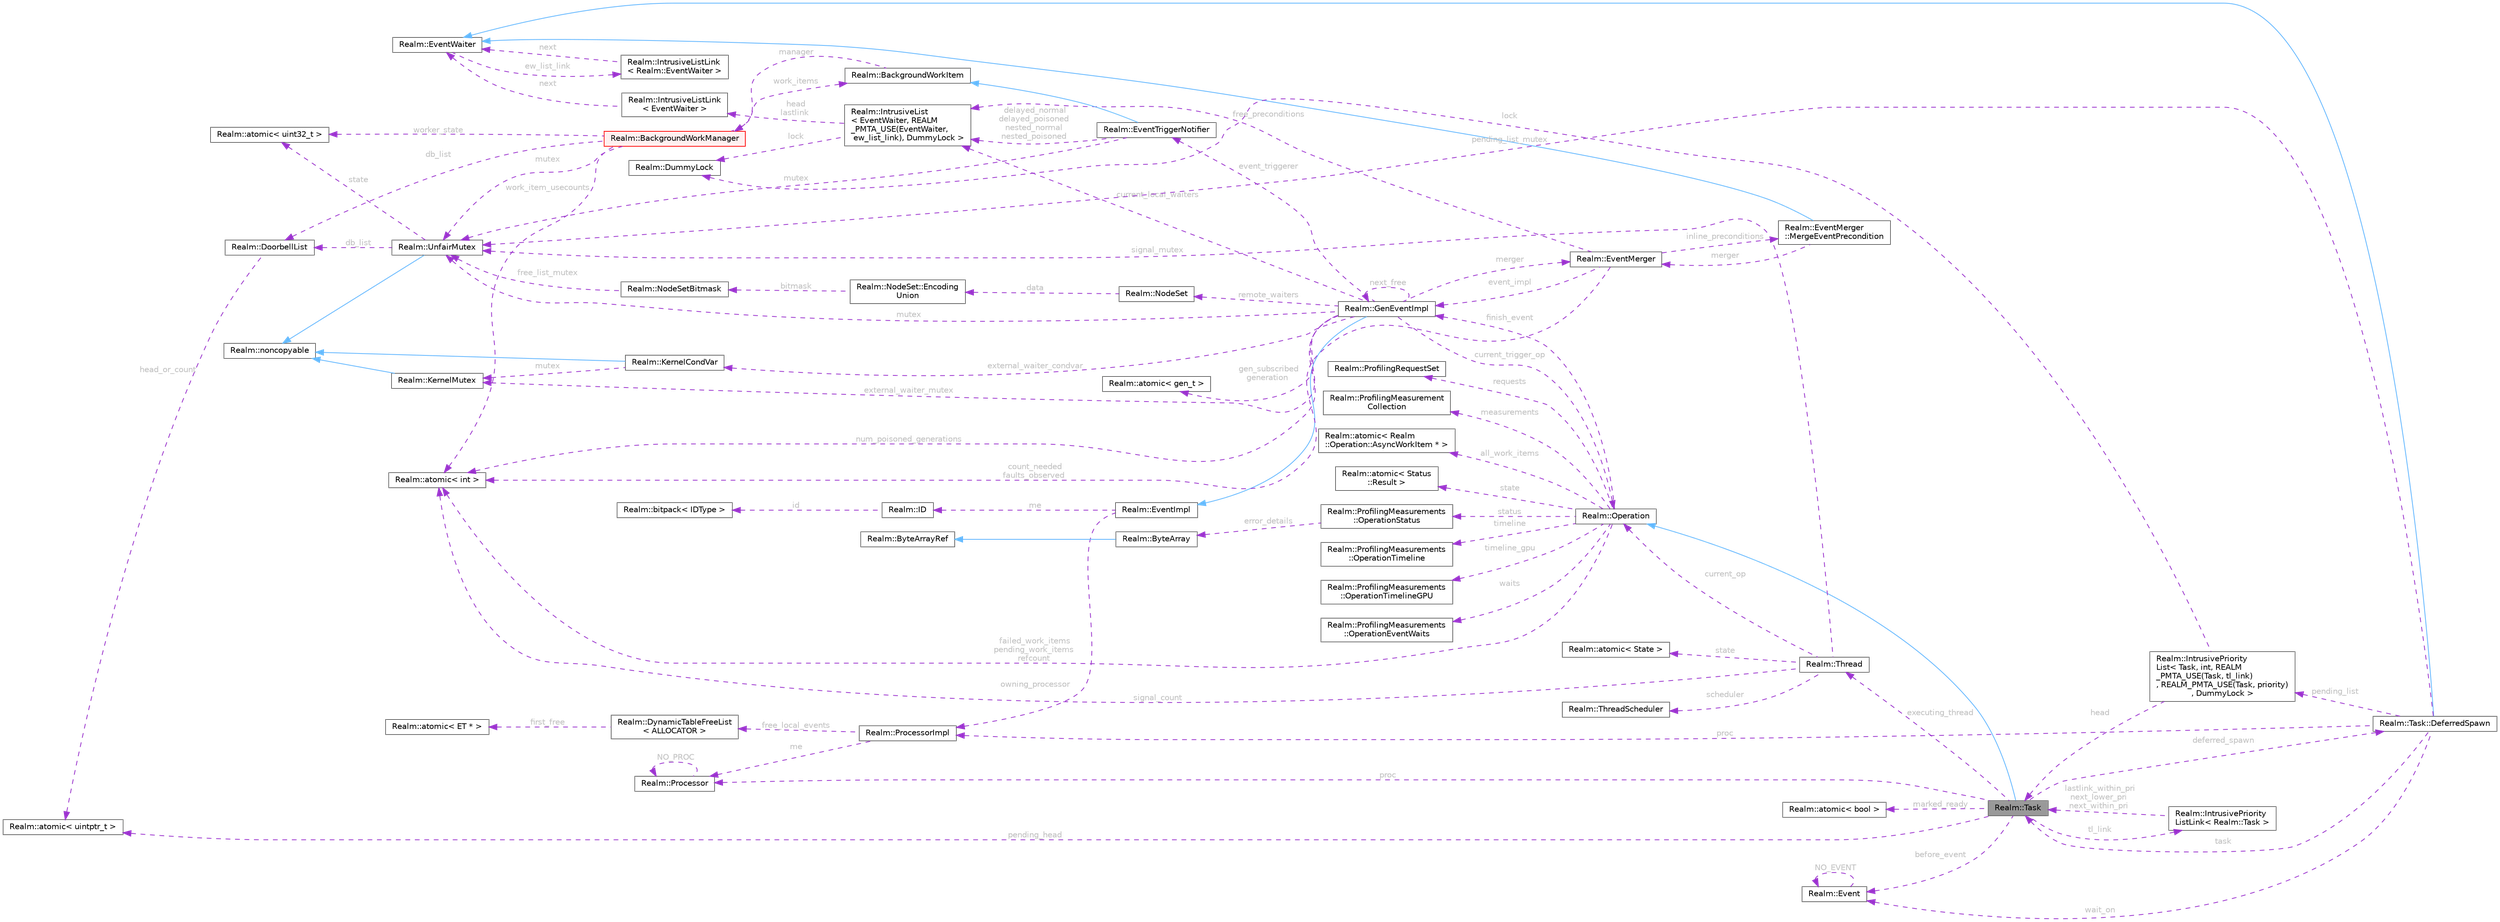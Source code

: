 digraph "Realm::Task"
{
 // LATEX_PDF_SIZE
  bgcolor="transparent";
  edge [fontname=Helvetica,fontsize=10,labelfontname=Helvetica,labelfontsize=10];
  node [fontname=Helvetica,fontsize=10,shape=box,height=0.2,width=0.4];
  rankdir="LR";
  Node1 [id="Node000001",label="Realm::Task",height=0.2,width=0.4,color="gray40", fillcolor="grey60", style="filled", fontcolor="black",tooltip=" "];
  Node2 -> Node1 [id="edge1_Node000001_Node000002",dir="back",color="steelblue1",style="solid",tooltip=" "];
  Node2 [id="Node000002",label="Realm::Operation",height=0.2,width=0.4,color="gray40", fillcolor="white", style="filled",URL="$classRealm_1_1Operation.html",tooltip=" "];
  Node3 -> Node2 [id="edge2_Node000002_Node000003",dir="back",color="darkorchid3",style="dashed",tooltip=" ",label=" finish_event",fontcolor="grey" ];
  Node3 [id="Node000003",label="Realm::GenEventImpl",height=0.2,width=0.4,color="gray40", fillcolor="white", style="filled",URL="$classRealm_1_1GenEventImpl.html",tooltip=" "];
  Node4 -> Node3 [id="edge3_Node000003_Node000004",dir="back",color="steelblue1",style="solid",tooltip=" "];
  Node4 [id="Node000004",label="Realm::EventImpl",height=0.2,width=0.4,color="gray40", fillcolor="white", style="filled",URL="$classRealm_1_1EventImpl.html",tooltip=" "];
  Node5 -> Node4 [id="edge4_Node000004_Node000005",dir="back",color="darkorchid3",style="dashed",tooltip=" ",label=" me",fontcolor="grey" ];
  Node5 [id="Node000005",label="Realm::ID",height=0.2,width=0.4,color="gray40", fillcolor="white", style="filled",URL="$classRealm_1_1ID.html",tooltip=" "];
  Node6 -> Node5 [id="edge5_Node000005_Node000006",dir="back",color="darkorchid3",style="dashed",tooltip=" ",label=" id",fontcolor="grey" ];
  Node6 [id="Node000006",label="Realm::bitpack\< IDType \>",height=0.2,width=0.4,color="gray40", fillcolor="white", style="filled",URL="$classRealm_1_1bitpack.html",tooltip=" "];
  Node7 -> Node4 [id="edge6_Node000004_Node000007",dir="back",color="darkorchid3",style="dashed",tooltip=" ",label=" owning_processor",fontcolor="grey" ];
  Node7 [id="Node000007",label="Realm::ProcessorImpl",height=0.2,width=0.4,color="gray40", fillcolor="white", style="filled",URL="$classRealm_1_1ProcessorImpl.html",tooltip=" "];
  Node8 -> Node7 [id="edge7_Node000007_Node000008",dir="back",color="darkorchid3",style="dashed",tooltip=" ",label=" free_local_events",fontcolor="grey" ];
  Node8 [id="Node000008",label="Realm::DynamicTableFreeList\l\< ALLOCATOR \>",height=0.2,width=0.4,color="gray40", fillcolor="white", style="filled",URL="$classRealm_1_1DynamicTableFreeList.html",tooltip=" "];
  Node9 -> Node8 [id="edge8_Node000008_Node000009",dir="back",color="darkorchid3",style="dashed",tooltip=" ",label=" first_free",fontcolor="grey" ];
  Node9 [id="Node000009",label="Realm::atomic\< ET * \>",height=0.2,width=0.4,color="gray40", fillcolor="white", style="filled",URL="$classRealm_1_1atomic.html",tooltip=" "];
  Node10 -> Node7 [id="edge9_Node000007_Node000010",dir="back",color="darkorchid3",style="dashed",tooltip=" ",label=" me",fontcolor="grey" ];
  Node10 [id="Node000010",label="Realm::Processor",height=0.2,width=0.4,color="gray40", fillcolor="white", style="filled",URL="$classRealm_1_1Processor.html",tooltip=" "];
  Node10 -> Node10 [id="edge10_Node000010_Node000010",dir="back",color="darkorchid3",style="dashed",tooltip=" ",label=" NO_PROC",fontcolor="grey" ];
  Node11 -> Node3 [id="edge11_Node000003_Node000011",dir="back",color="darkorchid3",style="dashed",tooltip=" ",label=" gen_subscribed\ngeneration",fontcolor="grey" ];
  Node11 [id="Node000011",label="Realm::atomic\< gen_t \>",height=0.2,width=0.4,color="gray40", fillcolor="white", style="filled",URL="$classRealm_1_1atomic.html",tooltip=" "];
  Node12 -> Node3 [id="edge12_Node000003_Node000012",dir="back",color="darkorchid3",style="dashed",tooltip=" ",label=" num_poisoned_generations",fontcolor="grey" ];
  Node12 [id="Node000012",label="Realm::atomic\< int \>",height=0.2,width=0.4,color="gray40", fillcolor="white", style="filled",URL="$classRealm_1_1atomic.html",tooltip=" "];
  Node3 -> Node3 [id="edge13_Node000003_Node000003",dir="back",color="darkorchid3",style="dashed",tooltip=" ",label=" next_free",fontcolor="grey" ];
  Node13 -> Node3 [id="edge14_Node000003_Node000013",dir="back",color="darkorchid3",style="dashed",tooltip=" ",label=" merger",fontcolor="grey" ];
  Node13 [id="Node000013",label="Realm::EventMerger",height=0.2,width=0.4,color="gray40", fillcolor="white", style="filled",URL="$classRealm_1_1EventMerger.html",tooltip=" "];
  Node3 -> Node13 [id="edge15_Node000013_Node000003",dir="back",color="darkorchid3",style="dashed",tooltip=" ",label=" event_impl",fontcolor="grey" ];
  Node12 -> Node13 [id="edge16_Node000013_Node000012",dir="back",color="darkorchid3",style="dashed",tooltip=" ",label=" count_needed\nfaults_observed",fontcolor="grey" ];
  Node14 -> Node13 [id="edge17_Node000013_Node000014",dir="back",color="darkorchid3",style="dashed",tooltip=" ",label=" inline_preconditions",fontcolor="grey" ];
  Node14 [id="Node000014",label="Realm::EventMerger\l::MergeEventPrecondition",height=0.2,width=0.4,color="gray40", fillcolor="white", style="filled",URL="$classRealm_1_1EventMerger_1_1MergeEventPrecondition.html",tooltip=" "];
  Node15 -> Node14 [id="edge18_Node000014_Node000015",dir="back",color="steelblue1",style="solid",tooltip=" "];
  Node15 [id="Node000015",label="Realm::EventWaiter",height=0.2,width=0.4,color="gray40", fillcolor="white", style="filled",URL="$classRealm_1_1EventWaiter.html",tooltip=" "];
  Node16 -> Node15 [id="edge19_Node000015_Node000016",dir="back",color="darkorchid3",style="dashed",tooltip=" ",label=" ew_list_link",fontcolor="grey" ];
  Node16 [id="Node000016",label="Realm::IntrusiveListLink\l\< Realm::EventWaiter \>",height=0.2,width=0.4,color="gray40", fillcolor="white", style="filled",URL="$structRealm_1_1IntrusiveListLink.html",tooltip=" "];
  Node15 -> Node16 [id="edge20_Node000016_Node000015",dir="back",color="darkorchid3",style="dashed",tooltip=" ",label=" next",fontcolor="grey" ];
  Node13 -> Node14 [id="edge21_Node000014_Node000013",dir="back",color="darkorchid3",style="dashed",tooltip=" ",label=" merger",fontcolor="grey" ];
  Node17 -> Node13 [id="edge22_Node000013_Node000017",dir="back",color="darkorchid3",style="dashed",tooltip=" ",label=" free_preconditions",fontcolor="grey" ];
  Node17 [id="Node000017",label="Realm::IntrusiveList\l\< EventWaiter, REALM\l_PMTA_USE(EventWaiter,\l ew_list_link), DummyLock \>",height=0.2,width=0.4,color="gray40", fillcolor="white", style="filled",URL="$classRealm_1_1IntrusiveList.html",tooltip=" "];
  Node18 -> Node17 [id="edge23_Node000017_Node000018",dir="back",color="darkorchid3",style="dashed",tooltip=" ",label=" lock",fontcolor="grey" ];
  Node18 [id="Node000018",label="Realm::DummyLock",height=0.2,width=0.4,color="gray40", fillcolor="white", style="filled",URL="$classRealm_1_1DummyLock.html",tooltip=" "];
  Node19 -> Node17 [id="edge24_Node000017_Node000019",dir="back",color="darkorchid3",style="dashed",tooltip=" ",label=" head\nlastlink",fontcolor="grey" ];
  Node19 [id="Node000019",label="Realm::IntrusiveListLink\l\< EventWaiter \>",height=0.2,width=0.4,color="gray40", fillcolor="white", style="filled",URL="$structRealm_1_1IntrusiveListLink.html",tooltip=" "];
  Node15 -> Node19 [id="edge25_Node000019_Node000015",dir="back",color="darkorchid3",style="dashed",tooltip=" ",label=" next",fontcolor="grey" ];
  Node20 -> Node3 [id="edge26_Node000003_Node000020",dir="back",color="darkorchid3",style="dashed",tooltip=" ",label=" event_triggerer",fontcolor="grey" ];
  Node20 [id="Node000020",label="Realm::EventTriggerNotifier",height=0.2,width=0.4,color="gray40", fillcolor="white", style="filled",URL="$classRealm_1_1EventTriggerNotifier.html",tooltip=" "];
  Node21 -> Node20 [id="edge27_Node000020_Node000021",dir="back",color="steelblue1",style="solid",tooltip=" "];
  Node21 [id="Node000021",label="Realm::BackgroundWorkItem",height=0.2,width=0.4,color="gray40", fillcolor="white", style="filled",URL="$classRealm_1_1BackgroundWorkItem.html",tooltip=" "];
  Node22 -> Node21 [id="edge28_Node000021_Node000022",dir="back",color="darkorchid3",style="dashed",tooltip=" ",label=" manager",fontcolor="grey" ];
  Node22 [id="Node000022",label="Realm::BackgroundWorkManager",height=0.2,width=0.4,color="red", fillcolor="#FFF0F0", style="filled",URL="$classRealm_1_1BackgroundWorkManager.html",tooltip=" "];
  Node24 -> Node22 [id="edge29_Node000022_Node000024",dir="back",color="darkorchid3",style="dashed",tooltip=" ",label=" mutex",fontcolor="grey" ];
  Node24 [id="Node000024",label="Realm::UnfairMutex",height=0.2,width=0.4,color="gray40", fillcolor="white", style="filled",URL="$classRealm_1_1UnfairMutex.html",tooltip=" "];
  Node25 -> Node24 [id="edge30_Node000024_Node000025",dir="back",color="steelblue1",style="solid",tooltip=" "];
  Node25 [id="Node000025",label="Realm::noncopyable",height=0.2,width=0.4,color="gray40", fillcolor="white", style="filled",URL="$classRealm_1_1noncopyable.html",tooltip=" "];
  Node26 -> Node24 [id="edge31_Node000024_Node000026",dir="back",color="darkorchid3",style="dashed",tooltip=" ",label=" state",fontcolor="grey" ];
  Node26 [id="Node000026",label="Realm::atomic\< uint32_t \>",height=0.2,width=0.4,color="gray40", fillcolor="white", style="filled",URL="$classRealm_1_1atomic.html",tooltip=" "];
  Node27 -> Node24 [id="edge32_Node000024_Node000027",dir="back",color="darkorchid3",style="dashed",tooltip=" ",label=" db_list",fontcolor="grey" ];
  Node27 [id="Node000027",label="Realm::DoorbellList",height=0.2,width=0.4,color="gray40", fillcolor="white", style="filled",URL="$classRealm_1_1DoorbellList.html",tooltip=" "];
  Node28 -> Node27 [id="edge33_Node000027_Node000028",dir="back",color="darkorchid3",style="dashed",tooltip=" ",label=" head_or_count",fontcolor="grey" ];
  Node28 [id="Node000028",label="Realm::atomic\< uintptr_t \>",height=0.2,width=0.4,color="gray40", fillcolor="white", style="filled",URL="$classRealm_1_1atomic.html",tooltip=" "];
  Node12 -> Node22 [id="edge34_Node000022_Node000012",dir="back",color="darkorchid3",style="dashed",tooltip=" ",label=" work_item_usecounts",fontcolor="grey" ];
  Node21 -> Node22 [id="edge35_Node000022_Node000021",dir="back",color="darkorchid3",style="dashed",tooltip=" ",label=" work_items",fontcolor="grey" ];
  Node26 -> Node22 [id="edge36_Node000022_Node000026",dir="back",color="darkorchid3",style="dashed",tooltip=" ",label=" worker_state",fontcolor="grey" ];
  Node27 -> Node22 [id="edge37_Node000022_Node000027",dir="back",color="darkorchid3",style="dashed",tooltip=" ",label=" db_list",fontcolor="grey" ];
  Node24 -> Node20 [id="edge38_Node000020_Node000024",dir="back",color="darkorchid3",style="dashed",tooltip=" ",label=" mutex",fontcolor="grey" ];
  Node17 -> Node20 [id="edge39_Node000020_Node000017",dir="back",color="darkorchid3",style="dashed",tooltip=" ",label=" delayed_normal\ndelayed_poisoned\nnested_normal\nnested_poisoned",fontcolor="grey" ];
  Node24 -> Node3 [id="edge40_Node000003_Node000024",dir="back",color="darkorchid3",style="dashed",tooltip=" ",label=" mutex",fontcolor="grey" ];
  Node2 -> Node3 [id="edge41_Node000003_Node000002",dir="back",color="darkorchid3",style="dashed",tooltip=" ",label=" current_trigger_op",fontcolor="grey" ];
  Node17 -> Node3 [id="edge42_Node000003_Node000017",dir="back",color="darkorchid3",style="dashed",tooltip=" ",label=" current_local_waiters",fontcolor="grey" ];
  Node33 -> Node3 [id="edge43_Node000003_Node000033",dir="back",color="darkorchid3",style="dashed",tooltip=" ",label=" external_waiter_mutex",fontcolor="grey" ];
  Node33 [id="Node000033",label="Realm::KernelMutex",height=0.2,width=0.4,color="gray40", fillcolor="white", style="filled",URL="$classRealm_1_1KernelMutex.html",tooltip=" "];
  Node25 -> Node33 [id="edge44_Node000033_Node000025",dir="back",color="steelblue1",style="solid",tooltip=" "];
  Node34 -> Node3 [id="edge45_Node000003_Node000034",dir="back",color="darkorchid3",style="dashed",tooltip=" ",label=" external_waiter_condvar",fontcolor="grey" ];
  Node34 [id="Node000034",label="Realm::KernelCondVar",height=0.2,width=0.4,color="gray40", fillcolor="white", style="filled",URL="$classRealm_1_1KernelCondVar.html",tooltip=" "];
  Node25 -> Node34 [id="edge46_Node000034_Node000025",dir="back",color="steelblue1",style="solid",tooltip=" "];
  Node33 -> Node34 [id="edge47_Node000034_Node000033",dir="back",color="darkorchid3",style="dashed",tooltip=" ",label=" mutex",fontcolor="grey" ];
  Node35 -> Node3 [id="edge48_Node000003_Node000035",dir="back",color="darkorchid3",style="dashed",tooltip=" ",label=" remote_waiters",fontcolor="grey" ];
  Node35 [id="Node000035",label="Realm::NodeSet",height=0.2,width=0.4,color="gray40", fillcolor="white", style="filled",URL="$classRealm_1_1NodeSet.html",tooltip=" "];
  Node36 -> Node35 [id="edge49_Node000035_Node000036",dir="back",color="darkorchid3",style="dashed",tooltip=" ",label=" data",fontcolor="grey" ];
  Node36 [id="Node000036",label="Realm::NodeSet::Encoding\lUnion",height=0.2,width=0.4,color="gray40", fillcolor="white", style="filled",URL="$unionRealm_1_1NodeSet_1_1EncodingUnion.html",tooltip=" "];
  Node37 -> Node36 [id="edge50_Node000036_Node000037",dir="back",color="darkorchid3",style="dashed",tooltip=" ",label=" bitmask",fontcolor="grey" ];
  Node37 [id="Node000037",label="Realm::NodeSetBitmask",height=0.2,width=0.4,color="gray40", fillcolor="white", style="filled",URL="$classRealm_1_1NodeSetBitmask.html",tooltip=" "];
  Node24 -> Node37 [id="edge51_Node000037_Node000024",dir="back",color="darkorchid3",style="dashed",tooltip=" ",label=" free_list_mutex",fontcolor="grey" ];
  Node12 -> Node2 [id="edge52_Node000002_Node000012",dir="back",color="darkorchid3",style="dashed",tooltip=" ",label=" failed_work_items\npending_work_items\nrefcount",fontcolor="grey" ];
  Node38 -> Node2 [id="edge53_Node000002_Node000038",dir="back",color="darkorchid3",style="dashed",tooltip=" ",label=" state",fontcolor="grey" ];
  Node38 [id="Node000038",label="Realm::atomic\< Status\l::Result \>",height=0.2,width=0.4,color="gray40", fillcolor="white", style="filled",URL="$classRealm_1_1atomic.html",tooltip=" "];
  Node39 -> Node2 [id="edge54_Node000002_Node000039",dir="back",color="darkorchid3",style="dashed",tooltip=" ",label=" status",fontcolor="grey" ];
  Node39 [id="Node000039",label="Realm::ProfilingMeasurements\l::OperationStatus",height=0.2,width=0.4,color="gray40", fillcolor="white", style="filled",URL="$structRealm_1_1ProfilingMeasurements_1_1OperationStatus.html",tooltip=" "];
  Node40 -> Node39 [id="edge55_Node000039_Node000040",dir="back",color="darkorchid3",style="dashed",tooltip=" ",label=" error_details",fontcolor="grey" ];
  Node40 [id="Node000040",label="Realm::ByteArray",height=0.2,width=0.4,color="gray40", fillcolor="white", style="filled",URL="$classRealm_1_1ByteArray.html",tooltip=" "];
  Node41 -> Node40 [id="edge56_Node000040_Node000041",dir="back",color="steelblue1",style="solid",tooltip=" "];
  Node41 [id="Node000041",label="Realm::ByteArrayRef",height=0.2,width=0.4,color="gray40", fillcolor="white", style="filled",URL="$classRealm_1_1ByteArrayRef.html",tooltip=" "];
  Node42 -> Node2 [id="edge57_Node000002_Node000042",dir="back",color="darkorchid3",style="dashed",tooltip=" ",label=" timeline",fontcolor="grey" ];
  Node42 [id="Node000042",label="Realm::ProfilingMeasurements\l::OperationTimeline",height=0.2,width=0.4,color="gray40", fillcolor="white", style="filled",URL="$structRealm_1_1ProfilingMeasurements_1_1OperationTimeline.html",tooltip=" "];
  Node43 -> Node2 [id="edge58_Node000002_Node000043",dir="back",color="darkorchid3",style="dashed",tooltip=" ",label=" timeline_gpu",fontcolor="grey" ];
  Node43 [id="Node000043",label="Realm::ProfilingMeasurements\l::OperationTimelineGPU",height=0.2,width=0.4,color="gray40", fillcolor="white", style="filled",URL="$structRealm_1_1ProfilingMeasurements_1_1OperationTimelineGPU.html",tooltip=" "];
  Node44 -> Node2 [id="edge59_Node000002_Node000044",dir="back",color="darkorchid3",style="dashed",tooltip=" ",label=" waits",fontcolor="grey" ];
  Node44 [id="Node000044",label="Realm::ProfilingMeasurements\l::OperationEventWaits",height=0.2,width=0.4,color="gray40", fillcolor="white", style="filled",URL="$structRealm_1_1ProfilingMeasurements_1_1OperationEventWaits.html",tooltip=" "];
  Node45 -> Node2 [id="edge60_Node000002_Node000045",dir="back",color="darkorchid3",style="dashed",tooltip=" ",label=" requests",fontcolor="grey" ];
  Node45 [id="Node000045",label="Realm::ProfilingRequestSet",height=0.2,width=0.4,color="gray40", fillcolor="white", style="filled",URL="$classRealm_1_1ProfilingRequestSet.html",tooltip=" "];
  Node46 -> Node2 [id="edge61_Node000002_Node000046",dir="back",color="darkorchid3",style="dashed",tooltip=" ",label=" measurements",fontcolor="grey" ];
  Node46 [id="Node000046",label="Realm::ProfilingMeasurement\lCollection",height=0.2,width=0.4,color="gray40", fillcolor="white", style="filled",URL="$classRealm_1_1ProfilingMeasurementCollection.html",tooltip=" "];
  Node47 -> Node2 [id="edge62_Node000002_Node000047",dir="back",color="darkorchid3",style="dashed",tooltip=" ",label=" all_work_items",fontcolor="grey" ];
  Node47 [id="Node000047",label="Realm::atomic\< Realm\l::Operation::AsyncWorkItem * \>",height=0.2,width=0.4,color="gray40", fillcolor="white", style="filled",URL="$classRealm_1_1atomic.html",tooltip=" "];
  Node10 -> Node1 [id="edge63_Node000001_Node000010",dir="back",color="darkorchid3",style="dashed",tooltip=" ",label=" proc",fontcolor="grey" ];
  Node48 -> Node1 [id="edge64_Node000001_Node000048",dir="back",color="darkorchid3",style="dashed",tooltip=" ",label=" before_event",fontcolor="grey" ];
  Node48 [id="Node000048",label="Realm::Event",height=0.2,width=0.4,color="gray40", fillcolor="white", style="filled",URL="$classRealm_1_1Event.html",tooltip=" "];
  Node48 -> Node48 [id="edge65_Node000048_Node000048",dir="back",color="darkorchid3",style="dashed",tooltip=" ",label=" NO_EVENT",fontcolor="grey" ];
  Node49 -> Node1 [id="edge66_Node000001_Node000049",dir="back",color="darkorchid3",style="dashed",tooltip=" ",label=" tl_link",fontcolor="grey" ];
  Node49 [id="Node000049",label="Realm::IntrusivePriority\lListLink\< Realm::Task \>",height=0.2,width=0.4,color="gray40", fillcolor="white", style="filled",URL="$structRealm_1_1IntrusivePriorityListLink.html",tooltip=" "];
  Node1 -> Node49 [id="edge67_Node000049_Node000001",dir="back",color="darkorchid3",style="dashed",tooltip=" ",label=" lastlink_within_pri\nnext_lower_pri\nnext_within_pri",fontcolor="grey" ];
  Node50 -> Node1 [id="edge68_Node000001_Node000050",dir="back",color="darkorchid3",style="dashed",tooltip=" ",label=" deferred_spawn",fontcolor="grey" ];
  Node50 [id="Node000050",label="Realm::Task::DeferredSpawn",height=0.2,width=0.4,color="gray40", fillcolor="white", style="filled",URL="$classRealm_1_1Task_1_1DeferredSpawn.html",tooltip=" "];
  Node15 -> Node50 [id="edge69_Node000050_Node000015",dir="back",color="steelblue1",style="solid",tooltip=" "];
  Node7 -> Node50 [id="edge70_Node000050_Node000007",dir="back",color="darkorchid3",style="dashed",tooltip=" ",label=" proc",fontcolor="grey" ];
  Node1 -> Node50 [id="edge71_Node000050_Node000001",dir="back",color="darkorchid3",style="dashed",tooltip=" ",label=" task",fontcolor="grey" ];
  Node48 -> Node50 [id="edge72_Node000050_Node000048",dir="back",color="darkorchid3",style="dashed",tooltip=" ",label=" wait_on",fontcolor="grey" ];
  Node24 -> Node50 [id="edge73_Node000050_Node000024",dir="back",color="darkorchid3",style="dashed",tooltip=" ",label=" pending_list_mutex",fontcolor="grey" ];
  Node51 -> Node50 [id="edge74_Node000050_Node000051",dir="back",color="darkorchid3",style="dashed",tooltip=" ",label=" pending_list",fontcolor="grey" ];
  Node51 [id="Node000051",label="Realm::IntrusivePriority\lList\< Task, int, REALM\l_PMTA_USE(Task, tl_link)\l, REALM_PMTA_USE(Task, priority)\l, DummyLock \>",height=0.2,width=0.4,color="gray40", fillcolor="white", style="filled",URL="$classRealm_1_1IntrusivePriorityList.html",tooltip=" "];
  Node18 -> Node51 [id="edge75_Node000051_Node000018",dir="back",color="darkorchid3",style="dashed",tooltip=" ",label=" lock",fontcolor="grey" ];
  Node1 -> Node51 [id="edge76_Node000051_Node000001",dir="back",color="darkorchid3",style="dashed",tooltip=" ",label=" head",fontcolor="grey" ];
  Node52 -> Node1 [id="edge77_Node000001_Node000052",dir="back",color="darkorchid3",style="dashed",tooltip=" ",label=" executing_thread",fontcolor="grey" ];
  Node52 [id="Node000052",label="Realm::Thread",height=0.2,width=0.4,color="gray40", fillcolor="white", style="filled",URL="$classRealm_1_1Thread.html",tooltip=" "];
  Node53 -> Node52 [id="edge78_Node000052_Node000053",dir="back",color="darkorchid3",style="dashed",tooltip=" ",label=" state",fontcolor="grey" ];
  Node53 [id="Node000053",label="Realm::atomic\< State \>",height=0.2,width=0.4,color="gray40", fillcolor="white", style="filled",URL="$classRealm_1_1atomic.html",tooltip=" "];
  Node54 -> Node52 [id="edge79_Node000052_Node000054",dir="back",color="darkorchid3",style="dashed",tooltip=" ",label=" scheduler",fontcolor="grey" ];
  Node54 [id="Node000054",label="Realm::ThreadScheduler",height=0.2,width=0.4,color="gray40", fillcolor="white", style="filled",URL="$classRealm_1_1ThreadScheduler.html",tooltip=" "];
  Node2 -> Node52 [id="edge80_Node000052_Node000002",dir="back",color="darkorchid3",style="dashed",tooltip=" ",label=" current_op",fontcolor="grey" ];
  Node12 -> Node52 [id="edge81_Node000052_Node000012",dir="back",color="darkorchid3",style="dashed",tooltip=" ",label=" signal_count",fontcolor="grey" ];
  Node24 -> Node52 [id="edge82_Node000052_Node000024",dir="back",color="darkorchid3",style="dashed",tooltip=" ",label=" signal_mutex",fontcolor="grey" ];
  Node55 -> Node1 [id="edge83_Node000001_Node000055",dir="back",color="darkorchid3",style="dashed",tooltip=" ",label=" marked_ready",fontcolor="grey" ];
  Node55 [id="Node000055",label="Realm::atomic\< bool \>",height=0.2,width=0.4,color="gray40", fillcolor="white", style="filled",URL="$classRealm_1_1atomic.html",tooltip=" "];
  Node28 -> Node1 [id="edge84_Node000001_Node000028",dir="back",color="darkorchid3",style="dashed",tooltip=" ",label=" pending_head",fontcolor="grey" ];
}
